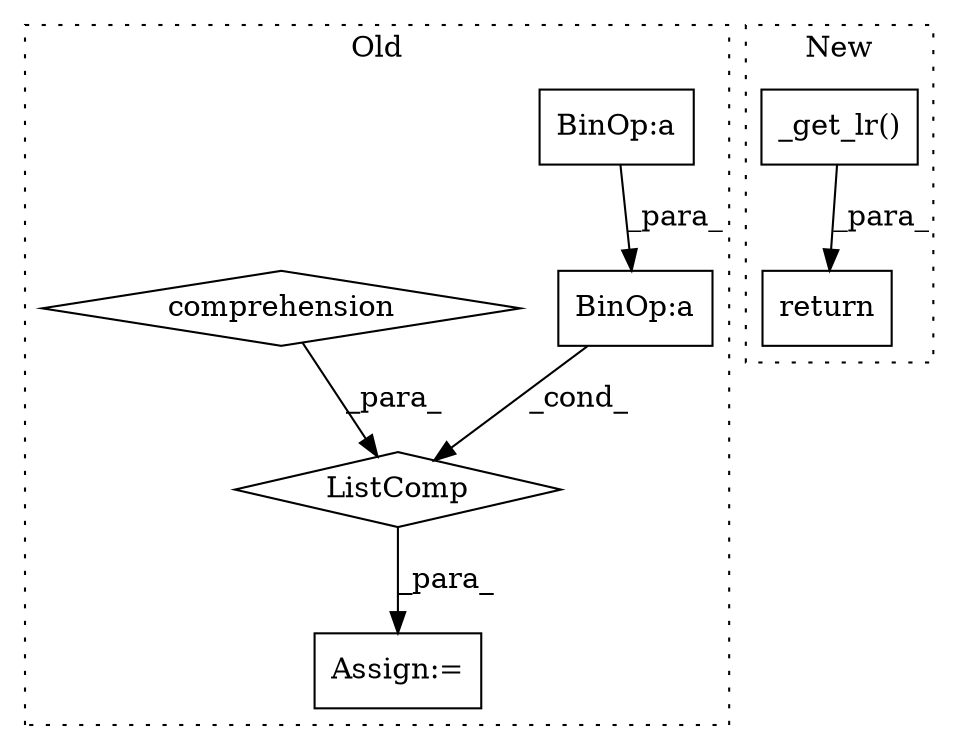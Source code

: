 digraph G {
subgraph cluster0 {
1 [label="ListComp" a="106" s="1084" l="106" shape="diamond"];
3 [label="BinOp:a" a="82" s="1086" l="3" shape="box"];
4 [label="BinOp:a" a="82" s="1105" l="4" shape="box"];
5 [label="Assign:=" a="68" s="1081" l="3" shape="box"];
6 [label="comprehension" a="45" s="1164" l="3" shape="diamond"];
label = "Old";
style="dotted";
}
subgraph cluster1 {
2 [label="_get_lr()" a="75" s="1291,1309" l="13,1" shape="box"];
7 [label="return" a="93" s="1284" l="7" shape="box"];
label = "New";
style="dotted";
}
1 -> 5 [label="_para_"];
2 -> 7 [label="_para_"];
3 -> 1 [label="_cond_"];
4 -> 3 [label="_para_"];
6 -> 1 [label="_para_"];
}